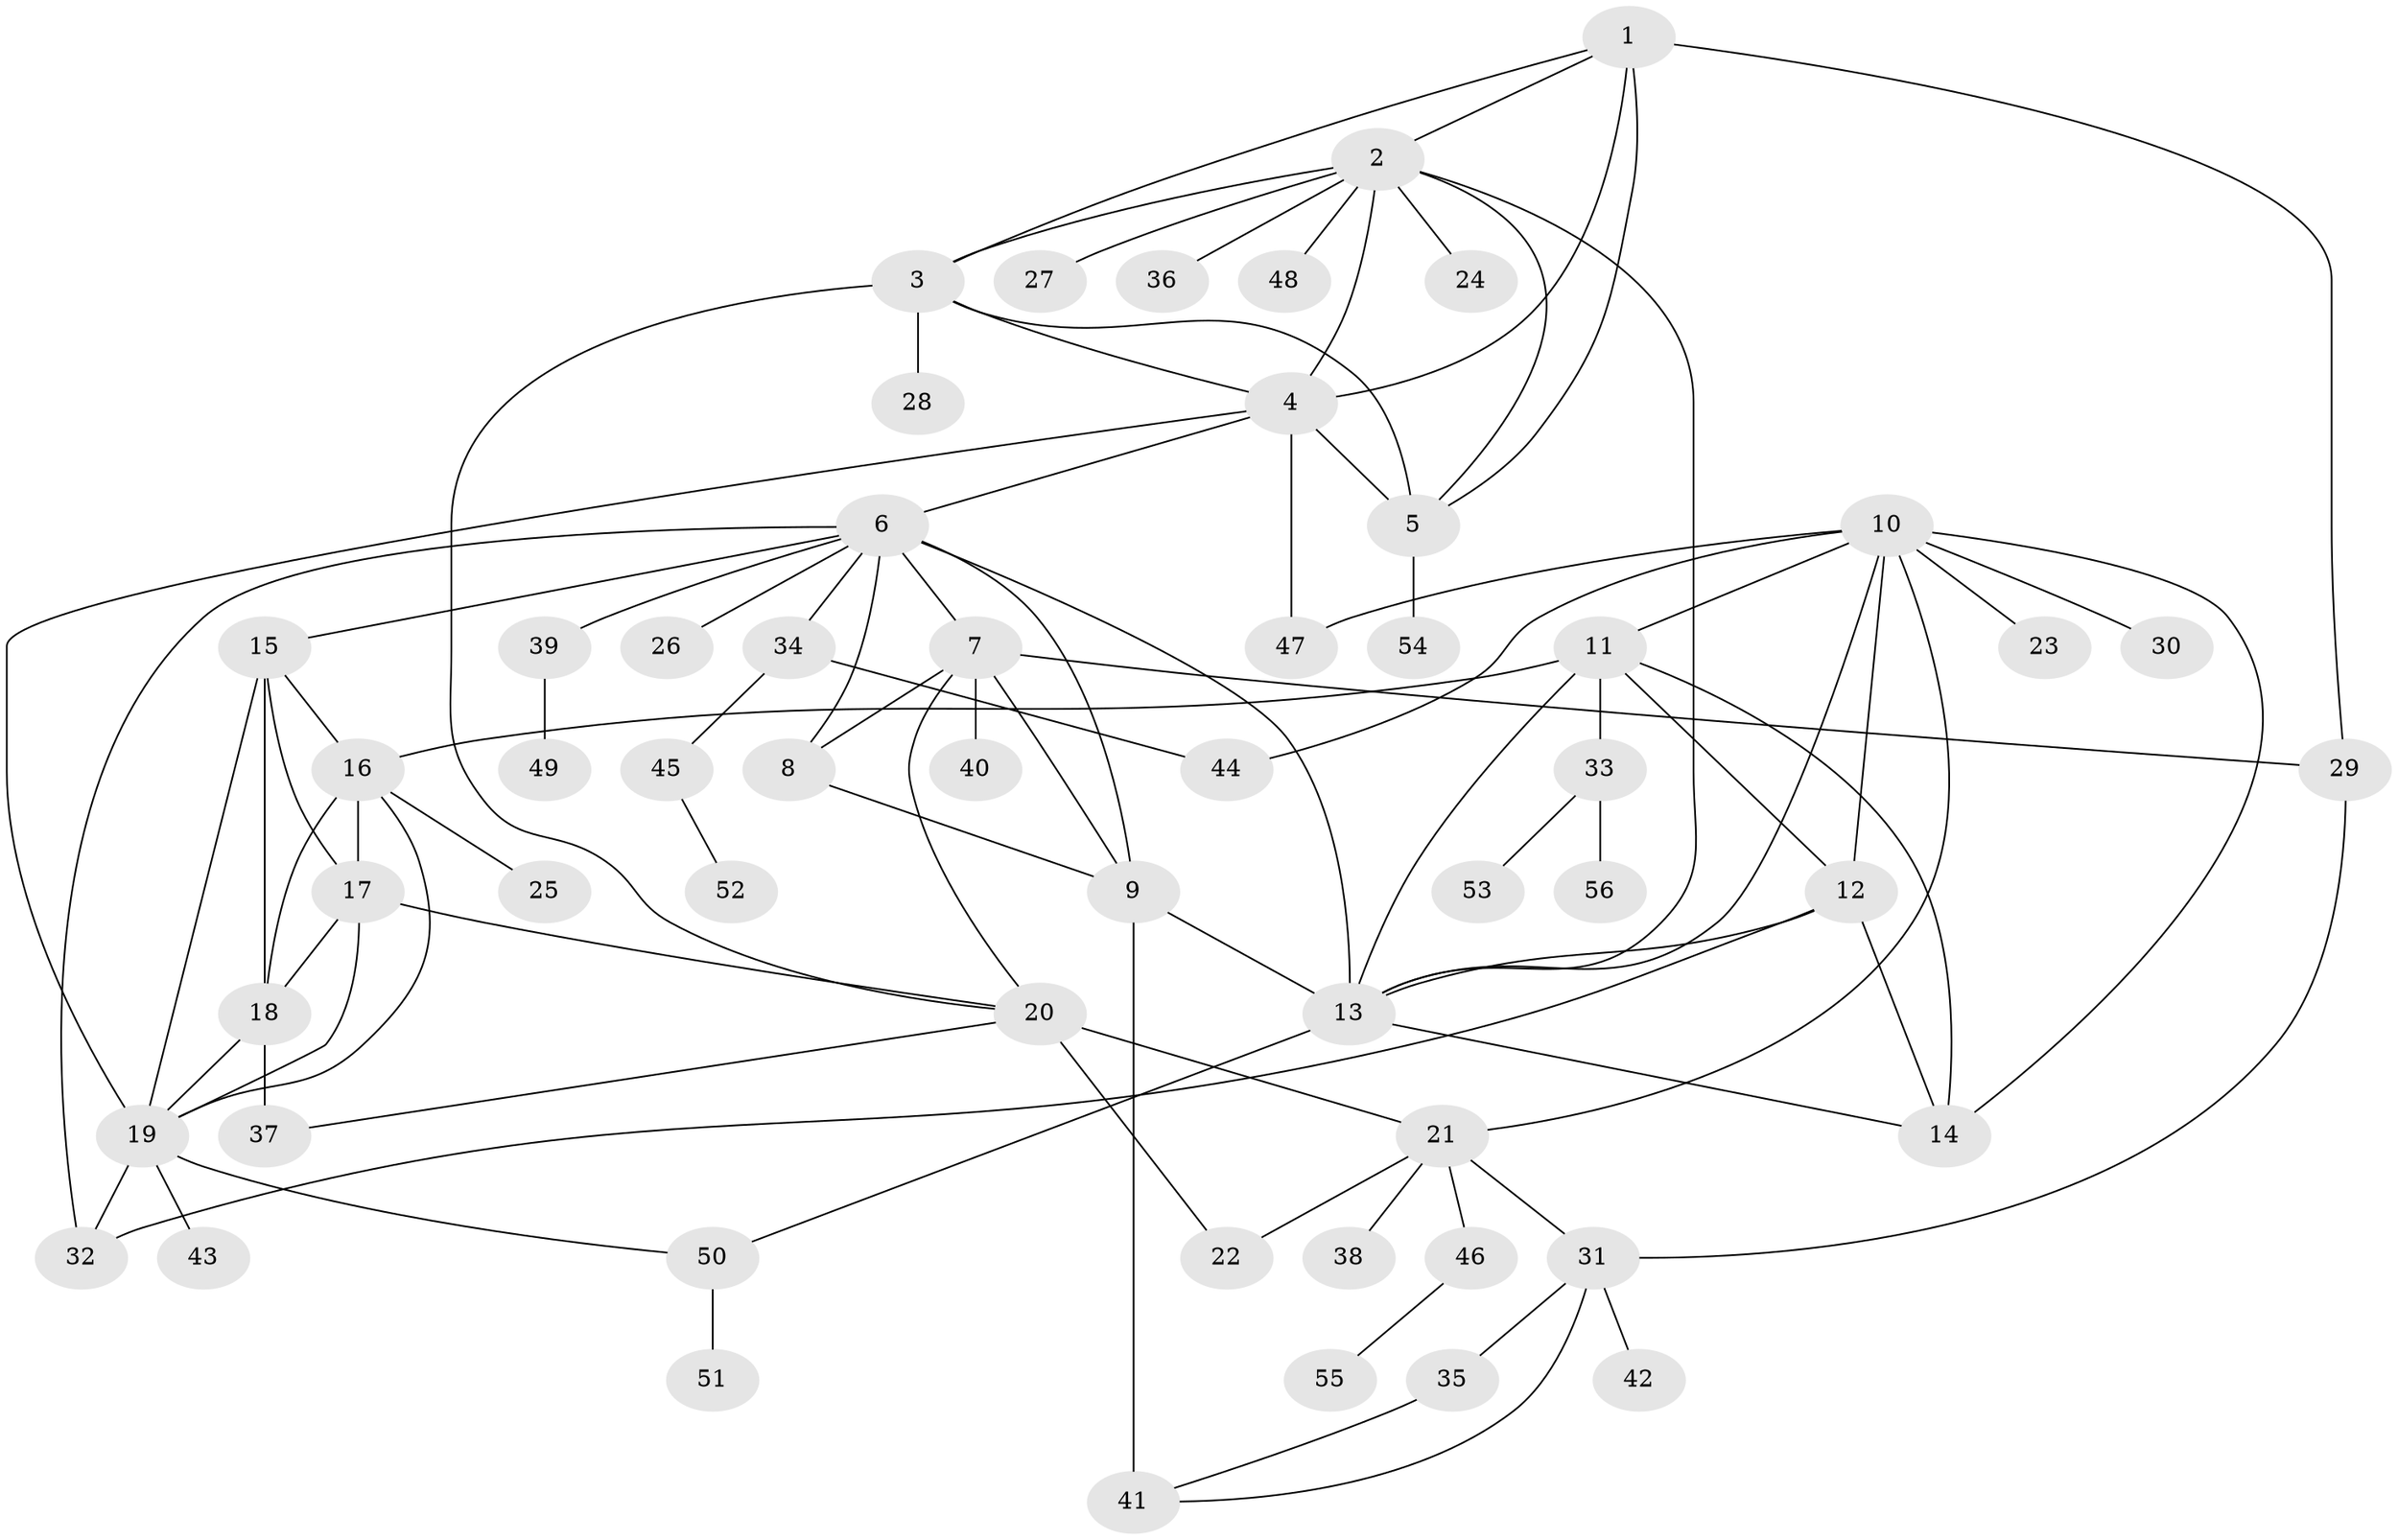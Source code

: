 // original degree distribution, {6: 0.044642857142857144, 10: 0.017857142857142856, 7: 0.05357142857142857, 8: 0.026785714285714284, 9: 0.03571428571428571, 4: 0.044642857142857144, 11: 0.008928571428571428, 14: 0.008928571428571428, 5: 0.008928571428571428, 1: 0.5446428571428571, 2: 0.14285714285714285, 3: 0.0625}
// Generated by graph-tools (version 1.1) at 2025/37/03/09/25 02:37:27]
// undirected, 56 vertices, 94 edges
graph export_dot {
graph [start="1"]
  node [color=gray90,style=filled];
  1;
  2;
  3;
  4;
  5;
  6;
  7;
  8;
  9;
  10;
  11;
  12;
  13;
  14;
  15;
  16;
  17;
  18;
  19;
  20;
  21;
  22;
  23;
  24;
  25;
  26;
  27;
  28;
  29;
  30;
  31;
  32;
  33;
  34;
  35;
  36;
  37;
  38;
  39;
  40;
  41;
  42;
  43;
  44;
  45;
  46;
  47;
  48;
  49;
  50;
  51;
  52;
  53;
  54;
  55;
  56;
  1 -- 2 [weight=1.0];
  1 -- 3 [weight=1.0];
  1 -- 4 [weight=1.0];
  1 -- 5 [weight=1.0];
  1 -- 29 [weight=1.0];
  2 -- 3 [weight=1.0];
  2 -- 4 [weight=1.0];
  2 -- 5 [weight=1.0];
  2 -- 13 [weight=1.0];
  2 -- 24 [weight=1.0];
  2 -- 27 [weight=1.0];
  2 -- 36 [weight=1.0];
  2 -- 48 [weight=1.0];
  3 -- 4 [weight=1.0];
  3 -- 5 [weight=1.0];
  3 -- 20 [weight=1.0];
  3 -- 28 [weight=1.0];
  4 -- 5 [weight=1.0];
  4 -- 6 [weight=1.0];
  4 -- 19 [weight=1.0];
  4 -- 47 [weight=1.0];
  5 -- 54 [weight=1.0];
  6 -- 7 [weight=2.0];
  6 -- 8 [weight=5.0];
  6 -- 9 [weight=2.0];
  6 -- 13 [weight=1.0];
  6 -- 15 [weight=1.0];
  6 -- 26 [weight=1.0];
  6 -- 32 [weight=1.0];
  6 -- 34 [weight=1.0];
  6 -- 39 [weight=1.0];
  7 -- 8 [weight=1.0];
  7 -- 9 [weight=1.0];
  7 -- 20 [weight=1.0];
  7 -- 29 [weight=1.0];
  7 -- 40 [weight=1.0];
  8 -- 9 [weight=1.0];
  9 -- 13 [weight=1.0];
  9 -- 41 [weight=5.0];
  10 -- 11 [weight=1.0];
  10 -- 12 [weight=1.0];
  10 -- 13 [weight=1.0];
  10 -- 14 [weight=1.0];
  10 -- 21 [weight=1.0];
  10 -- 23 [weight=1.0];
  10 -- 30 [weight=1.0];
  10 -- 44 [weight=1.0];
  10 -- 47 [weight=1.0];
  11 -- 12 [weight=1.0];
  11 -- 13 [weight=1.0];
  11 -- 14 [weight=1.0];
  11 -- 16 [weight=1.0];
  11 -- 33 [weight=1.0];
  12 -- 13 [weight=1.0];
  12 -- 14 [weight=3.0];
  12 -- 32 [weight=1.0];
  13 -- 14 [weight=1.0];
  13 -- 50 [weight=1.0];
  15 -- 16 [weight=1.0];
  15 -- 17 [weight=1.0];
  15 -- 18 [weight=1.0];
  15 -- 19 [weight=1.0];
  16 -- 17 [weight=1.0];
  16 -- 18 [weight=1.0];
  16 -- 19 [weight=1.0];
  16 -- 25 [weight=1.0];
  17 -- 18 [weight=1.0];
  17 -- 19 [weight=1.0];
  17 -- 20 [weight=1.0];
  18 -- 19 [weight=1.0];
  18 -- 37 [weight=9.0];
  19 -- 32 [weight=1.0];
  19 -- 43 [weight=1.0];
  19 -- 50 [weight=1.0];
  20 -- 21 [weight=3.0];
  20 -- 22 [weight=5.0];
  20 -- 37 [weight=1.0];
  21 -- 22 [weight=1.0];
  21 -- 31 [weight=1.0];
  21 -- 38 [weight=1.0];
  21 -- 46 [weight=1.0];
  29 -- 31 [weight=1.0];
  31 -- 35 [weight=1.0];
  31 -- 41 [weight=1.0];
  31 -- 42 [weight=1.0];
  33 -- 53 [weight=1.0];
  33 -- 56 [weight=1.0];
  34 -- 44 [weight=1.0];
  34 -- 45 [weight=1.0];
  35 -- 41 [weight=1.0];
  39 -- 49 [weight=1.0];
  45 -- 52 [weight=1.0];
  46 -- 55 [weight=1.0];
  50 -- 51 [weight=1.0];
}

